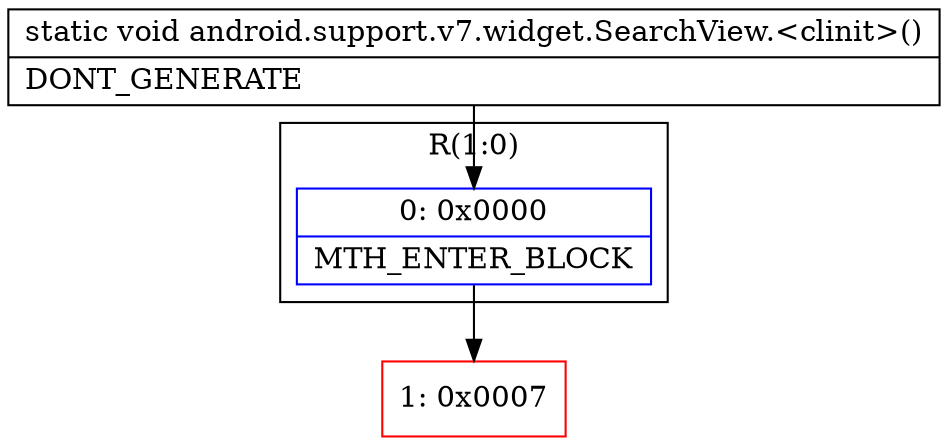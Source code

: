 digraph "CFG forandroid.support.v7.widget.SearchView.\<clinit\>()V" {
subgraph cluster_Region_1117168946 {
label = "R(1:0)";
node [shape=record,color=blue];
Node_0 [shape=record,label="{0\:\ 0x0000|MTH_ENTER_BLOCK\l}"];
}
Node_1 [shape=record,color=red,label="{1\:\ 0x0007}"];
MethodNode[shape=record,label="{static void android.support.v7.widget.SearchView.\<clinit\>()  | DONT_GENERATE\l}"];
MethodNode -> Node_0;
Node_0 -> Node_1;
}

